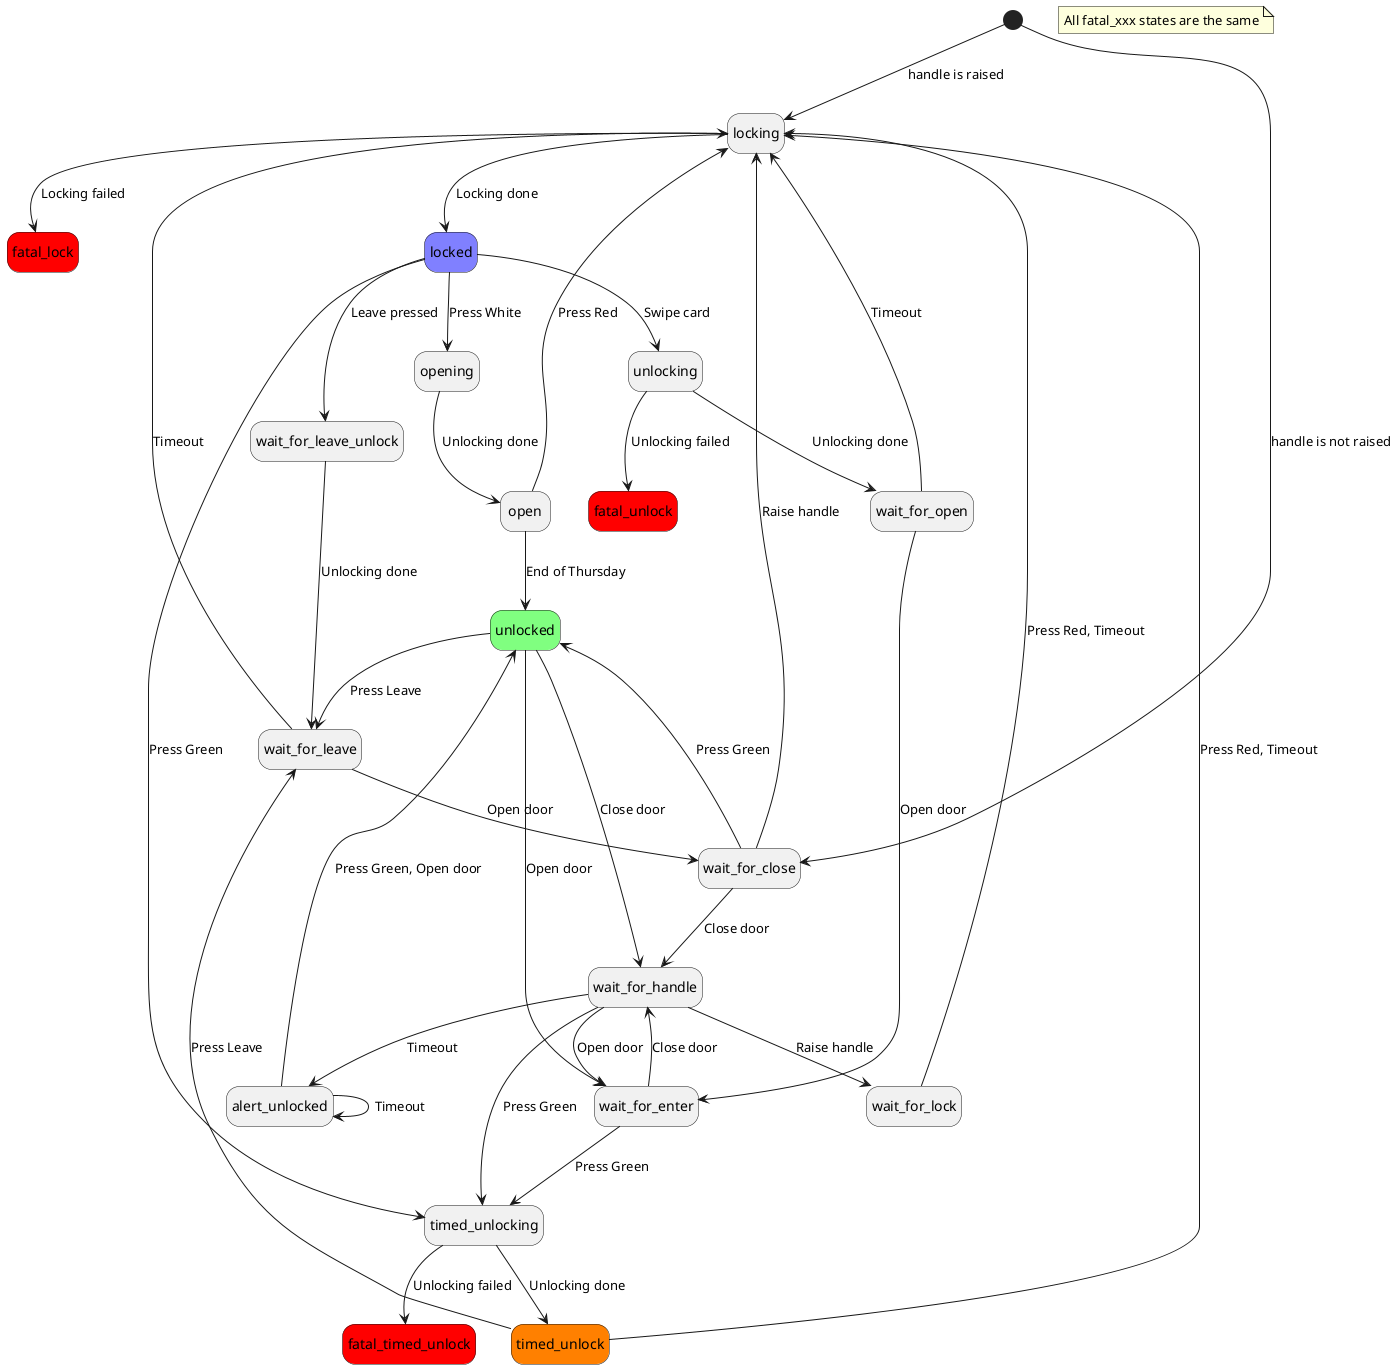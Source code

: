@startuml
hide empty description

state fatal_lock #ff0000
state fatal_unlock #ff0000
state fatal_timed_unlock #ff0000

note "All fatal_xxx states are the same" as fatal_note

state locked #8080ff
state unlocked #80ff80
state timed_unlock #ff8000

[*] --> locking: handle is raised
[*] --> wait_for_close: handle is not raised
alert_unlocked --> alert_unlocked: Timeout
alert_unlocked --> unlocked: Press Green, Open door
locked --> opening: Press White
locked --> timed_unlocking: Press Green
locked --> unlocking: Swipe card
locked --> wait_for_leave_unlock: Leave pressed
locking --> fatal_lock: Locking failed
locking --> locked: Locking done
open --> locking: Press Red
open --> unlocked: End of Thursday
opening --> open: Unlocking done
timed_unlock --> locking: Press Red, Timeout
timed_unlock --> wait_for_leave: Press Leave
timed_unlocking --> fatal_timed_unlock: Unlocking failed
timed_unlocking --> timed_unlock: Unlocking done
unlocked --> wait_for_enter: Open door
unlocked --> wait_for_handle: Close door
unlocked --> wait_for_leave: Press Leave
unlocking --> fatal_unlock: Unlocking failed
unlocking --> wait_for_open: Unlocking done
wait_for_close --> locking: Raise handle
wait_for_close --> unlocked: Press Green
wait_for_close --> wait_for_handle: Close door
wait_for_enter --> timed_unlocking: Press Green
wait_for_enter --> wait_for_handle: Close door
wait_for_handle --> alert_unlocked: Timeout
wait_for_handle --> timed_unlocking: Press Green
wait_for_handle --> wait_for_enter: Open door
wait_for_handle --> wait_for_lock: Raise handle
wait_for_leave --> locking: Timeout
wait_for_leave --> wait_for_close: Open door
wait_for_leave_unlock --> wait_for_leave: Unlocking done
wait_for_lock --> locking: Press Red, Timeout
wait_for_open --> locking: Timeout
wait_for_open --> wait_for_enter: Open door
@enduml
